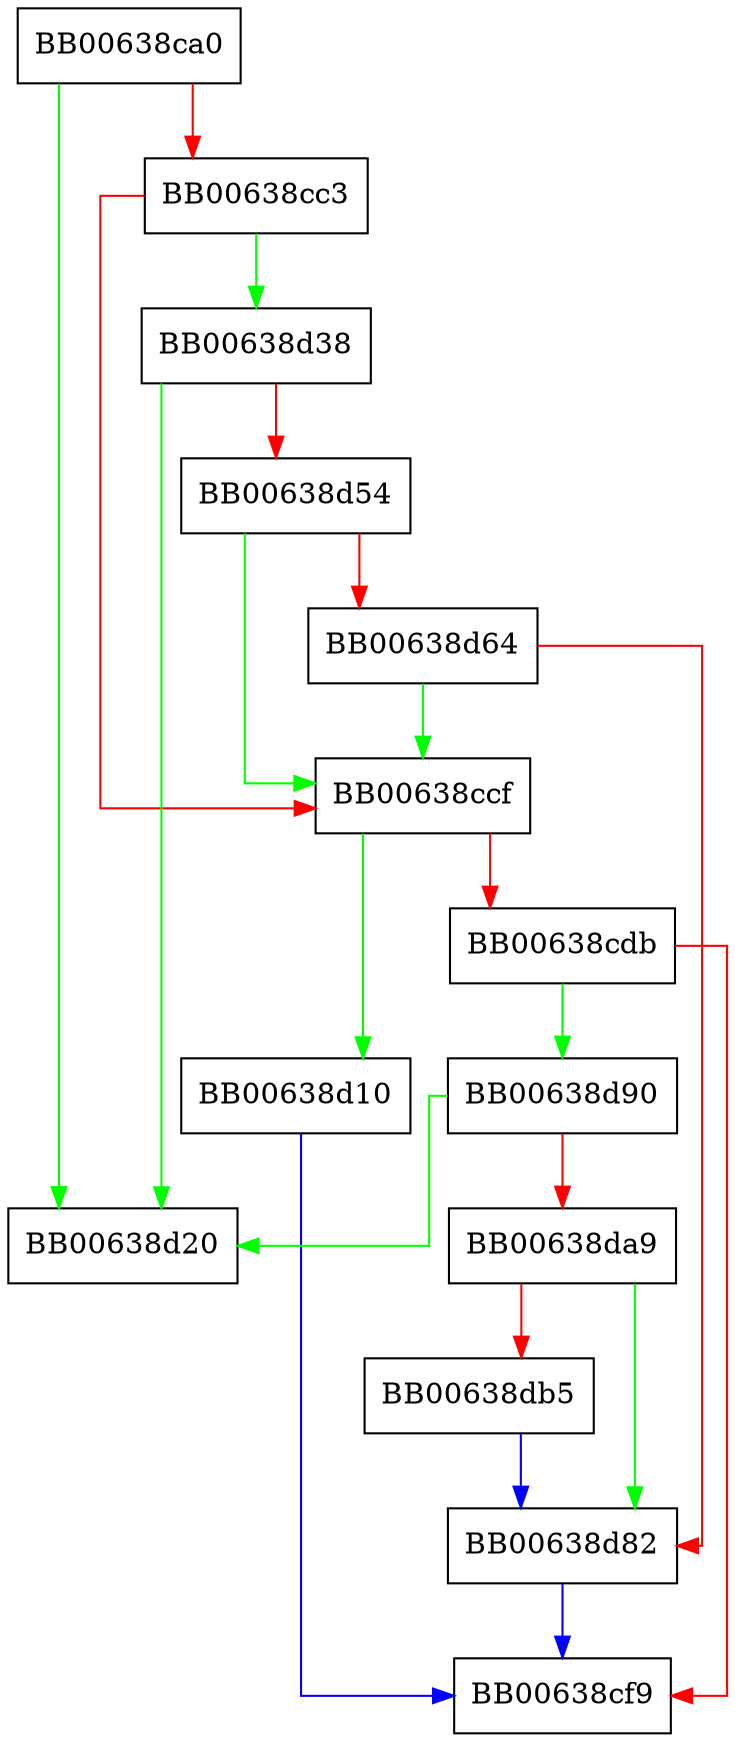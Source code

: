 digraph rsa_get_blinding {
  node [shape="box"];
  graph [splines=ortho];
  BB00638ca0 -> BB00638d20 [color="green"];
  BB00638ca0 -> BB00638cc3 [color="red"];
  BB00638cc3 -> BB00638d38 [color="green"];
  BB00638cc3 -> BB00638ccf [color="red"];
  BB00638ccf -> BB00638d10 [color="green"];
  BB00638ccf -> BB00638cdb [color="red"];
  BB00638cdb -> BB00638d90 [color="green"];
  BB00638cdb -> BB00638cf9 [color="red"];
  BB00638d10 -> BB00638cf9 [color="blue"];
  BB00638d38 -> BB00638d20 [color="green"];
  BB00638d38 -> BB00638d54 [color="red"];
  BB00638d54 -> BB00638ccf [color="green"];
  BB00638d54 -> BB00638d64 [color="red"];
  BB00638d64 -> BB00638ccf [color="green"];
  BB00638d64 -> BB00638d82 [color="red"];
  BB00638d82 -> BB00638cf9 [color="blue"];
  BB00638d90 -> BB00638d20 [color="green"];
  BB00638d90 -> BB00638da9 [color="red"];
  BB00638da9 -> BB00638d82 [color="green"];
  BB00638da9 -> BB00638db5 [color="red"];
  BB00638db5 -> BB00638d82 [color="blue"];
}